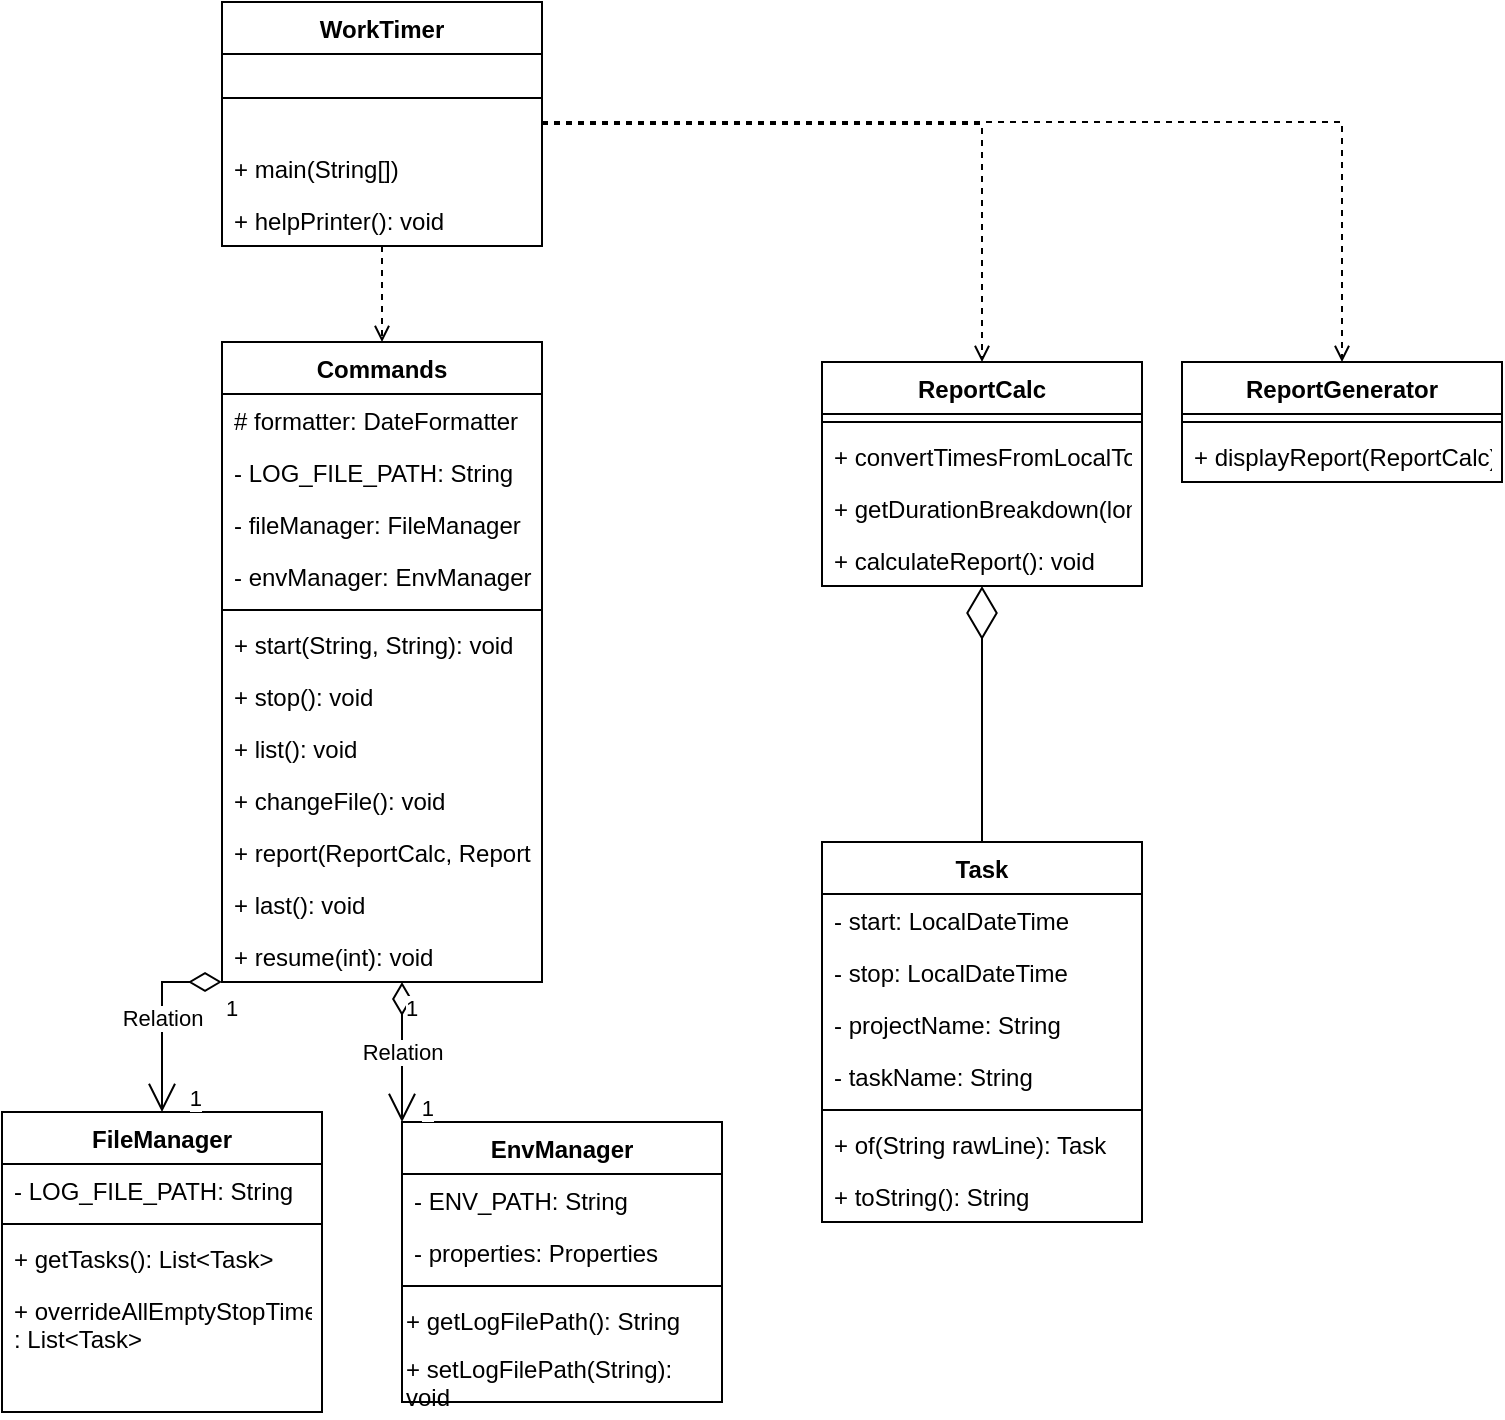 <mxfile version="20.6.0" type="device"><diagram id="C5RBs43oDa-KdzZeNtuy" name="Page-1"><mxGraphModel dx="1462" dy="863" grid="1" gridSize="10" guides="1" tooltips="1" connect="1" arrows="1" fold="1" page="1" pageScale="1" pageWidth="1169" pageHeight="827" math="0" shadow="0"><root><mxCell id="WIyWlLk6GJQsqaUBKTNV-0"/><mxCell id="WIyWlLk6GJQsqaUBKTNV-1" parent="WIyWlLk6GJQsqaUBKTNV-0"/><mxCell id="b3RxLAi6O52PKR-RBOKU-6" value="FileManager" style="swimlane;fontStyle=1;align=center;verticalAlign=top;childLayout=stackLayout;horizontal=1;startSize=26;horizontalStack=0;resizeParent=1;resizeParentMax=0;resizeLast=0;collapsible=1;marginBottom=0;" parent="WIyWlLk6GJQsqaUBKTNV-1" vertex="1"><mxGeometry x="230" y="645" width="160" height="150" as="geometry"/></mxCell><mxCell id="-KSUuhxiZ_x1UYOd-zYz-12" value="- LOG_FILE_PATH: String" style="text;strokeColor=none;fillColor=none;align=left;verticalAlign=top;spacingLeft=4;spacingRight=4;overflow=hidden;rotatable=0;points=[[0,0.5],[1,0.5]];portConstraint=eastwest;" vertex="1" parent="b3RxLAi6O52PKR-RBOKU-6"><mxGeometry y="26" width="160" height="26" as="geometry"/></mxCell><mxCell id="b3RxLAi6O52PKR-RBOKU-8" value="" style="line;strokeWidth=1;fillColor=none;align=left;verticalAlign=middle;spacingTop=-1;spacingLeft=3;spacingRight=3;rotatable=0;labelPosition=right;points=[];portConstraint=eastwest;strokeColor=inherit;" parent="b3RxLAi6O52PKR-RBOKU-6" vertex="1"><mxGeometry y="52" width="160" height="8" as="geometry"/></mxCell><mxCell id="b3RxLAi6O52PKR-RBOKU-9" value="+ getTasks(): List&lt;Task&gt;" style="text;strokeColor=none;fillColor=none;align=left;verticalAlign=top;spacingLeft=4;spacingRight=4;overflow=hidden;rotatable=0;points=[[0,0.5],[1,0.5]];portConstraint=eastwest;" parent="b3RxLAi6O52PKR-RBOKU-6" vertex="1"><mxGeometry y="60" width="160" height="26" as="geometry"/></mxCell><mxCell id="-KSUuhxiZ_x1UYOd-zYz-13" value="+ overrideAllEmptyStopTimeCells(String)&#xA;: List&lt;Task&gt;" style="text;strokeColor=none;fillColor=none;align=left;verticalAlign=top;spacingLeft=4;spacingRight=4;overflow=hidden;rotatable=0;points=[[0,0.5],[1,0.5]];portConstraint=eastwest;" vertex="1" parent="b3RxLAi6O52PKR-RBOKU-6"><mxGeometry y="86" width="160" height="64" as="geometry"/></mxCell><mxCell id="b3RxLAi6O52PKR-RBOKU-10" value="WorkTimer" style="swimlane;fontStyle=1;align=center;verticalAlign=top;childLayout=stackLayout;horizontal=1;startSize=26;horizontalStack=0;resizeParent=1;resizeParentMax=0;resizeLast=0;collapsible=1;marginBottom=0;" parent="WIyWlLk6GJQsqaUBKTNV-1" vertex="1"><mxGeometry x="340" y="90" width="160" height="122" as="geometry"/></mxCell><mxCell id="b3RxLAi6O52PKR-RBOKU-11" value="" style="line;strokeWidth=1;fillColor=none;align=left;verticalAlign=middle;spacingTop=-1;spacingLeft=3;spacingRight=3;rotatable=0;labelPosition=right;points=[];portConstraint=eastwest;strokeColor=inherit;" parent="b3RxLAi6O52PKR-RBOKU-10" vertex="1"><mxGeometry y="26" width="160" height="44" as="geometry"/></mxCell><mxCell id="-KSUuhxiZ_x1UYOd-zYz-1" value="+ main(String[])" style="text;strokeColor=none;fillColor=none;align=left;verticalAlign=top;spacingLeft=4;spacingRight=4;overflow=hidden;rotatable=0;points=[[0,0.5],[1,0.5]];portConstraint=eastwest;" vertex="1" parent="b3RxLAi6O52PKR-RBOKU-10"><mxGeometry y="70" width="160" height="26" as="geometry"/></mxCell><mxCell id="-KSUuhxiZ_x1UYOd-zYz-2" value="+ helpPrinter(): void" style="text;strokeColor=none;fillColor=none;align=left;verticalAlign=top;spacingLeft=4;spacingRight=4;overflow=hidden;rotatable=0;points=[[0,0.5],[1,0.5]];portConstraint=eastwest;" vertex="1" parent="b3RxLAi6O52PKR-RBOKU-10"><mxGeometry y="96" width="160" height="26" as="geometry"/></mxCell><mxCell id="b3RxLAi6O52PKR-RBOKU-14" value="Task" style="swimlane;fontStyle=1;align=center;verticalAlign=top;childLayout=stackLayout;horizontal=1;startSize=26;horizontalStack=0;resizeParent=1;resizeParentMax=0;resizeLast=0;collapsible=1;marginBottom=0;" parent="WIyWlLk6GJQsqaUBKTNV-1" vertex="1"><mxGeometry x="640" y="510" width="160" height="190" as="geometry"/></mxCell><mxCell id="b3RxLAi6O52PKR-RBOKU-15" value="- start: LocalDateTime&#xA;" style="text;strokeColor=none;fillColor=none;align=left;verticalAlign=top;spacingLeft=4;spacingRight=4;overflow=hidden;rotatable=0;points=[[0,0.5],[1,0.5]];portConstraint=eastwest;" parent="b3RxLAi6O52PKR-RBOKU-14" vertex="1"><mxGeometry y="26" width="160" height="26" as="geometry"/></mxCell><mxCell id="b3RxLAi6O52PKR-RBOKU-31" value="- stop: LocalDateTime&#xA;" style="text;strokeColor=none;fillColor=none;align=left;verticalAlign=top;spacingLeft=4;spacingRight=4;overflow=hidden;rotatable=0;points=[[0,0.5],[1,0.5]];portConstraint=eastwest;" parent="b3RxLAi6O52PKR-RBOKU-14" vertex="1"><mxGeometry y="52" width="160" height="26" as="geometry"/></mxCell><mxCell id="b3RxLAi6O52PKR-RBOKU-32" value="- projectName: String&#xA;" style="text;strokeColor=none;fillColor=none;align=left;verticalAlign=top;spacingLeft=4;spacingRight=4;overflow=hidden;rotatable=0;points=[[0,0.5],[1,0.5]];portConstraint=eastwest;" parent="b3RxLAi6O52PKR-RBOKU-14" vertex="1"><mxGeometry y="78" width="160" height="26" as="geometry"/></mxCell><mxCell id="b3RxLAi6O52PKR-RBOKU-30" value="- taskName: String&#xA;" style="text;strokeColor=none;fillColor=none;align=left;verticalAlign=top;spacingLeft=4;spacingRight=4;overflow=hidden;rotatable=0;points=[[0,0.5],[1,0.5]];portConstraint=eastwest;" parent="b3RxLAi6O52PKR-RBOKU-14" vertex="1"><mxGeometry y="104" width="160" height="26" as="geometry"/></mxCell><mxCell id="b3RxLAi6O52PKR-RBOKU-16" value="" style="line;strokeWidth=1;fillColor=none;align=left;verticalAlign=middle;spacingTop=-1;spacingLeft=3;spacingRight=3;rotatable=0;labelPosition=right;points=[];portConstraint=eastwest;strokeColor=inherit;" parent="b3RxLAi6O52PKR-RBOKU-14" vertex="1"><mxGeometry y="130" width="160" height="8" as="geometry"/></mxCell><mxCell id="b3RxLAi6O52PKR-RBOKU-17" value="+ of(String rawLine): Task" style="text;strokeColor=none;fillColor=none;align=left;verticalAlign=top;spacingLeft=4;spacingRight=4;overflow=hidden;rotatable=0;points=[[0,0.5],[1,0.5]];portConstraint=eastwest;" parent="b3RxLAi6O52PKR-RBOKU-14" vertex="1"><mxGeometry y="138" width="160" height="26" as="geometry"/></mxCell><mxCell id="-KSUuhxiZ_x1UYOd-zYz-0" value="+ toString(): String" style="text;strokeColor=none;fillColor=none;align=left;verticalAlign=top;spacingLeft=4;spacingRight=4;overflow=hidden;rotatable=0;points=[[0,0.5],[1,0.5]];portConstraint=eastwest;" vertex="1" parent="b3RxLAi6O52PKR-RBOKU-14"><mxGeometry y="164" width="160" height="26" as="geometry"/></mxCell><mxCell id="b3RxLAi6O52PKR-RBOKU-18" value="ReportCalc" style="swimlane;fontStyle=1;align=center;verticalAlign=top;childLayout=stackLayout;horizontal=1;startSize=26;horizontalStack=0;resizeParent=1;resizeParentMax=0;resizeLast=0;collapsible=1;marginBottom=0;" parent="WIyWlLk6GJQsqaUBKTNV-1" vertex="1"><mxGeometry x="640" y="270" width="160" height="112" as="geometry"/></mxCell><mxCell id="b3RxLAi6O52PKR-RBOKU-20" value="" style="line;strokeWidth=1;fillColor=none;align=left;verticalAlign=middle;spacingTop=-1;spacingLeft=3;spacingRight=3;rotatable=0;labelPosition=right;points=[];portConstraint=eastwest;strokeColor=inherit;" parent="b3RxLAi6O52PKR-RBOKU-18" vertex="1"><mxGeometry y="26" width="160" height="8" as="geometry"/></mxCell><mxCell id="b3RxLAi6O52PKR-RBOKU-21" value="+ convertTimesFromLocalToMillisec(LocalDateTime): Long" style="text;strokeColor=none;fillColor=none;align=left;verticalAlign=top;spacingLeft=4;spacingRight=4;overflow=hidden;rotatable=0;points=[[0,0.5],[1,0.5]];portConstraint=eastwest;" parent="b3RxLAi6O52PKR-RBOKU-18" vertex="1"><mxGeometry y="34" width="160" height="26" as="geometry"/></mxCell><mxCell id="-KSUuhxiZ_x1UYOd-zYz-14" value="+ getDurationBreakdown(long): String" style="text;strokeColor=none;fillColor=none;align=left;verticalAlign=top;spacingLeft=4;spacingRight=4;overflow=hidden;rotatable=0;points=[[0,0.5],[1,0.5]];portConstraint=eastwest;" vertex="1" parent="b3RxLAi6O52PKR-RBOKU-18"><mxGeometry y="60" width="160" height="26" as="geometry"/></mxCell><mxCell id="b3RxLAi6O52PKR-RBOKU-23" value="+ calculateReport(): void" style="text;strokeColor=none;fillColor=none;align=left;verticalAlign=top;spacingLeft=4;spacingRight=4;overflow=hidden;rotatable=0;points=[[0,0.5],[1,0.5]];portConstraint=eastwest;" parent="b3RxLAi6O52PKR-RBOKU-18" vertex="1"><mxGeometry y="86" width="160" height="26" as="geometry"/></mxCell><mxCell id="b3RxLAi6O52PKR-RBOKU-24" value="EnvManager" style="swimlane;fontStyle=1;align=center;verticalAlign=top;childLayout=stackLayout;horizontal=1;startSize=26;horizontalStack=0;resizeParent=1;resizeParentMax=0;resizeLast=0;collapsible=1;marginBottom=0;" parent="WIyWlLk6GJQsqaUBKTNV-1" vertex="1"><mxGeometry x="430" y="650" width="160" height="140" as="geometry"/></mxCell><mxCell id="-KSUuhxiZ_x1UYOd-zYz-3" value="- ENV_PATH: String" style="text;strokeColor=none;fillColor=none;align=left;verticalAlign=top;spacingLeft=4;spacingRight=4;overflow=hidden;rotatable=0;points=[[0,0.5],[1,0.5]];portConstraint=eastwest;" vertex="1" parent="b3RxLAi6O52PKR-RBOKU-24"><mxGeometry y="26" width="160" height="26" as="geometry"/></mxCell><mxCell id="-KSUuhxiZ_x1UYOd-zYz-4" value="- properties: Properties" style="text;strokeColor=none;fillColor=none;align=left;verticalAlign=top;spacingLeft=4;spacingRight=4;overflow=hidden;rotatable=0;points=[[0,0.5],[1,0.5]];portConstraint=eastwest;" vertex="1" parent="b3RxLAi6O52PKR-RBOKU-24"><mxGeometry y="52" width="160" height="26" as="geometry"/></mxCell><mxCell id="b3RxLAi6O52PKR-RBOKU-26" value="" style="line;strokeWidth=1;fillColor=none;align=left;verticalAlign=middle;spacingTop=-1;spacingLeft=3;spacingRight=3;rotatable=0;labelPosition=right;points=[];portConstraint=eastwest;strokeColor=inherit;" parent="b3RxLAi6O52PKR-RBOKU-24" vertex="1"><mxGeometry y="78" width="160" height="8" as="geometry"/></mxCell><mxCell id="-KSUuhxiZ_x1UYOd-zYz-5" value="+ getLogFilePath(): String" style="text;whiteSpace=wrap;html=1;" vertex="1" parent="b3RxLAi6O52PKR-RBOKU-24"><mxGeometry y="86" width="160" height="24" as="geometry"/></mxCell><mxCell id="-KSUuhxiZ_x1UYOd-zYz-6" value="+ setLogFilePath(String): void" style="text;whiteSpace=wrap;html=1;" vertex="1" parent="b3RxLAi6O52PKR-RBOKU-24"><mxGeometry y="110" width="160" height="30" as="geometry"/></mxCell><mxCell id="b3RxLAi6O52PKR-RBOKU-28" value="" style="endArrow=diamondThin;endFill=0;endSize=24;html=1;rounded=0;entryX=0.5;entryY=1;entryDx=0;entryDy=0;exitX=0.5;exitY=0;exitDx=0;exitDy=0;" parent="WIyWlLk6GJQsqaUBKTNV-1" source="b3RxLAi6O52PKR-RBOKU-14" target="b3RxLAi6O52PKR-RBOKU-18" edge="1"><mxGeometry width="160" relative="1" as="geometry"><mxPoint x="1020" y="730" as="sourcePoint"/><mxPoint x="1180" y="730" as="targetPoint"/></mxGeometry></mxCell><mxCell id="b3RxLAi6O52PKR-RBOKU-37" value="Commands" style="swimlane;fontStyle=1;align=center;verticalAlign=top;childLayout=stackLayout;horizontal=1;startSize=26;horizontalStack=0;resizeParent=1;resizeParentMax=0;resizeLast=0;collapsible=1;marginBottom=0;" parent="WIyWlLk6GJQsqaUBKTNV-1" vertex="1"><mxGeometry x="340" y="260" width="160" height="320" as="geometry"/></mxCell><mxCell id="-KSUuhxiZ_x1UYOd-zYz-8" value="# formatter: DateFormatter" style="text;strokeColor=none;fillColor=none;align=left;verticalAlign=top;spacingLeft=4;spacingRight=4;overflow=hidden;rotatable=0;points=[[0,0.5],[1,0.5]];portConstraint=eastwest;" vertex="1" parent="b3RxLAi6O52PKR-RBOKU-37"><mxGeometry y="26" width="160" height="26" as="geometry"/></mxCell><mxCell id="-KSUuhxiZ_x1UYOd-zYz-9" value="- LOG_FILE_PATH: String" style="text;strokeColor=none;fillColor=none;align=left;verticalAlign=top;spacingLeft=4;spacingRight=4;overflow=hidden;rotatable=0;points=[[0,0.5],[1,0.5]];portConstraint=eastwest;" vertex="1" parent="b3RxLAi6O52PKR-RBOKU-37"><mxGeometry y="52" width="160" height="26" as="geometry"/></mxCell><mxCell id="-KSUuhxiZ_x1UYOd-zYz-10" value="- fileManager: FileManager" style="text;strokeColor=none;fillColor=none;align=left;verticalAlign=top;spacingLeft=4;spacingRight=4;overflow=hidden;rotatable=0;points=[[0,0.5],[1,0.5]];portConstraint=eastwest;" vertex="1" parent="b3RxLAi6O52PKR-RBOKU-37"><mxGeometry y="78" width="160" height="26" as="geometry"/></mxCell><mxCell id="-KSUuhxiZ_x1UYOd-zYz-11" value="- envManager: EnvManager" style="text;strokeColor=none;fillColor=none;align=left;verticalAlign=top;spacingLeft=4;spacingRight=4;overflow=hidden;rotatable=0;points=[[0,0.5],[1,0.5]];portConstraint=eastwest;" vertex="1" parent="b3RxLAi6O52PKR-RBOKU-37"><mxGeometry y="104" width="160" height="26" as="geometry"/></mxCell><mxCell id="b3RxLAi6O52PKR-RBOKU-39" value="" style="line;strokeWidth=1;fillColor=none;align=left;verticalAlign=middle;spacingTop=-1;spacingLeft=3;spacingRight=3;rotatable=0;labelPosition=right;points=[];portConstraint=eastwest;strokeColor=inherit;" parent="b3RxLAi6O52PKR-RBOKU-37" vertex="1"><mxGeometry y="130" width="160" height="8" as="geometry"/></mxCell><mxCell id="b3RxLAi6O52PKR-RBOKU-40" value="+ start(String, String): void&#xA;" style="text;strokeColor=none;fillColor=none;align=left;verticalAlign=top;spacingLeft=4;spacingRight=4;overflow=hidden;rotatable=0;points=[[0,0.5],[1,0.5]];portConstraint=eastwest;" parent="b3RxLAi6O52PKR-RBOKU-37" vertex="1"><mxGeometry y="138" width="160" height="26" as="geometry"/></mxCell><mxCell id="b3RxLAi6O52PKR-RBOKU-41" value="+ stop(): void&#xA;" style="text;strokeColor=none;fillColor=none;align=left;verticalAlign=top;spacingLeft=4;spacingRight=4;overflow=hidden;rotatable=0;points=[[0,0.5],[1,0.5]];portConstraint=eastwest;" parent="b3RxLAi6O52PKR-RBOKU-37" vertex="1"><mxGeometry y="164" width="160" height="26" as="geometry"/></mxCell><mxCell id="-KSUuhxiZ_x1UYOd-zYz-7" value="+ list(): void&#xA;" style="text;strokeColor=none;fillColor=none;align=left;verticalAlign=top;spacingLeft=4;spacingRight=4;overflow=hidden;rotatable=0;points=[[0,0.5],[1,0.5]];portConstraint=eastwest;" vertex="1" parent="b3RxLAi6O52PKR-RBOKU-37"><mxGeometry y="190" width="160" height="26" as="geometry"/></mxCell><mxCell id="b3RxLAi6O52PKR-RBOKU-44" value="+ changeFile(): void&#xA;" style="text;strokeColor=none;fillColor=none;align=left;verticalAlign=top;spacingLeft=4;spacingRight=4;overflow=hidden;rotatable=0;points=[[0,0.5],[1,0.5]];portConstraint=eastwest;" parent="b3RxLAi6O52PKR-RBOKU-37" vertex="1"><mxGeometry y="216" width="160" height="26" as="geometry"/></mxCell><mxCell id="-KSUuhxiZ_x1UYOd-zYz-32" value="+ report(ReportCalc, ReportGenerator): void&#xA;" style="text;strokeColor=none;fillColor=none;align=left;verticalAlign=top;spacingLeft=4;spacingRight=4;overflow=hidden;rotatable=0;points=[[0,0.5],[1,0.5]];portConstraint=eastwest;" vertex="1" parent="b3RxLAi6O52PKR-RBOKU-37"><mxGeometry y="242" width="160" height="26" as="geometry"/></mxCell><mxCell id="-KSUuhxiZ_x1UYOd-zYz-34" value="+ last(): void&#xA;" style="text;strokeColor=none;fillColor=none;align=left;verticalAlign=top;spacingLeft=4;spacingRight=4;overflow=hidden;rotatable=0;points=[[0,0.5],[1,0.5]];portConstraint=eastwest;" vertex="1" parent="b3RxLAi6O52PKR-RBOKU-37"><mxGeometry y="268" width="160" height="26" as="geometry"/></mxCell><mxCell id="-KSUuhxiZ_x1UYOd-zYz-33" value="+ resume(int): void&#xA;" style="text;strokeColor=none;fillColor=none;align=left;verticalAlign=top;spacingLeft=4;spacingRight=4;overflow=hidden;rotatable=0;points=[[0,0.5],[1,0.5]];portConstraint=eastwest;" vertex="1" parent="b3RxLAi6O52PKR-RBOKU-37"><mxGeometry y="294" width="160" height="26" as="geometry"/></mxCell><object label="" create="" id="-KSUuhxiZ_x1UYOd-zYz-18"><mxCell style="html=1;verticalAlign=bottom;labelBackgroundColor=none;endArrow=open;endFill=0;dashed=1;rounded=0;" edge="1" parent="WIyWlLk6GJQsqaUBKTNV-1" source="b3RxLAi6O52PKR-RBOKU-10" target="b3RxLAi6O52PKR-RBOKU-37"><mxGeometry width="160" relative="1" as="geometry"><mxPoint x="420" y="480" as="sourcePoint"/><mxPoint x="580" y="480" as="targetPoint"/></mxGeometry></mxCell></object><mxCell id="-KSUuhxiZ_x1UYOd-zYz-19" value="" style="html=1;verticalAlign=bottom;labelBackgroundColor=none;endArrow=open;endFill=0;dashed=1;rounded=0;edgeStyle=orthogonalEdgeStyle;entryX=0.5;entryY=0;entryDx=0;entryDy=0;" edge="1" parent="WIyWlLk6GJQsqaUBKTNV-1" source="b3RxLAi6O52PKR-RBOKU-10" target="b3RxLAi6O52PKR-RBOKU-18"><mxGeometry width="160" relative="1" as="geometry"><mxPoint x="420" y="480" as="sourcePoint"/><mxPoint x="780" y="220" as="targetPoint"/><Array as="points"><mxPoint x="720" y="151"/></Array></mxGeometry></mxCell><mxCell id="-KSUuhxiZ_x1UYOd-zYz-20" value="Relation" style="endArrow=open;html=1;endSize=12;startArrow=diamondThin;startSize=14;startFill=0;edgeStyle=orthogonalEdgeStyle;rounded=0;entryX=0.5;entryY=0;entryDx=0;entryDy=0;" edge="1" parent="WIyWlLk6GJQsqaUBKTNV-1" source="b3RxLAi6O52PKR-RBOKU-37" target="b3RxLAi6O52PKR-RBOKU-6"><mxGeometry relative="1" as="geometry"><mxPoint x="420" y="480" as="sourcePoint"/><mxPoint x="580" y="480" as="targetPoint"/><Array as="points"><mxPoint x="390" y="580"/><mxPoint x="310" y="580"/></Array></mxGeometry></mxCell><mxCell id="-KSUuhxiZ_x1UYOd-zYz-21" value="1" style="edgeLabel;resizable=0;html=1;align=left;verticalAlign=top;" connectable="0" vertex="1" parent="-KSUuhxiZ_x1UYOd-zYz-20"><mxGeometry x="-1" relative="1" as="geometry"/></mxCell><mxCell id="-KSUuhxiZ_x1UYOd-zYz-22" value="1" style="edgeLabel;resizable=0;html=1;align=right;verticalAlign=top;" connectable="0" vertex="1" parent="-KSUuhxiZ_x1UYOd-zYz-20"><mxGeometry x="1" relative="1" as="geometry"><mxPoint x="20" y="-20" as="offset"/></mxGeometry></mxCell><mxCell id="-KSUuhxiZ_x1UYOd-zYz-23" value="Relation" style="endArrow=open;html=1;endSize=12;startArrow=diamondThin;startSize=14;startFill=0;edgeStyle=orthogonalEdgeStyle;rounded=0;" edge="1" parent="WIyWlLk6GJQsqaUBKTNV-1" source="b3RxLAi6O52PKR-RBOKU-37" target="b3RxLAi6O52PKR-RBOKU-24"><mxGeometry relative="1" as="geometry"><mxPoint x="540" y="512" as="sourcePoint"/><mxPoint x="410" y="570" as="targetPoint"/><Array as="points"><mxPoint x="480" y="580"/><mxPoint x="480" y="580"/></Array></mxGeometry></mxCell><mxCell id="-KSUuhxiZ_x1UYOd-zYz-24" value="1" style="edgeLabel;resizable=0;html=1;align=left;verticalAlign=top;" connectable="0" vertex="1" parent="-KSUuhxiZ_x1UYOd-zYz-23"><mxGeometry x="-1" relative="1" as="geometry"/></mxCell><mxCell id="-KSUuhxiZ_x1UYOd-zYz-25" value="1" style="edgeLabel;resizable=0;html=1;align=right;verticalAlign=top;" connectable="0" vertex="1" parent="-KSUuhxiZ_x1UYOd-zYz-23"><mxGeometry x="1" relative="1" as="geometry"><mxPoint x="16" y="-20" as="offset"/></mxGeometry></mxCell><mxCell id="-KSUuhxiZ_x1UYOd-zYz-26" value="ReportGenerator" style="swimlane;fontStyle=1;align=center;verticalAlign=top;childLayout=stackLayout;horizontal=1;startSize=26;horizontalStack=0;resizeParent=1;resizeParentMax=0;resizeLast=0;collapsible=1;marginBottom=0;" vertex="1" parent="WIyWlLk6GJQsqaUBKTNV-1"><mxGeometry x="820" y="270" width="160" height="60" as="geometry"/></mxCell><mxCell id="-KSUuhxiZ_x1UYOd-zYz-27" value="" style="line;strokeWidth=1;fillColor=none;align=left;verticalAlign=middle;spacingTop=-1;spacingLeft=3;spacingRight=3;rotatable=0;labelPosition=right;points=[];portConstraint=eastwest;strokeColor=inherit;" vertex="1" parent="-KSUuhxiZ_x1UYOd-zYz-26"><mxGeometry y="26" width="160" height="8" as="geometry"/></mxCell><mxCell id="-KSUuhxiZ_x1UYOd-zYz-28" value="+ displayReport(ReportCalc): void" style="text;strokeColor=none;fillColor=none;align=left;verticalAlign=top;spacingLeft=4;spacingRight=4;overflow=hidden;rotatable=0;points=[[0,0.5],[1,0.5]];portConstraint=eastwest;" vertex="1" parent="-KSUuhxiZ_x1UYOd-zYz-26"><mxGeometry y="34" width="160" height="26" as="geometry"/></mxCell><mxCell id="-KSUuhxiZ_x1UYOd-zYz-31" value="" style="html=1;verticalAlign=bottom;labelBackgroundColor=none;endArrow=open;endFill=0;dashed=1;rounded=0;edgeStyle=orthogonalEdgeStyle;" edge="1" parent="WIyWlLk6GJQsqaUBKTNV-1" source="b3RxLAi6O52PKR-RBOKU-10" target="-KSUuhxiZ_x1UYOd-zYz-26"><mxGeometry width="160" relative="1" as="geometry"><mxPoint x="510" y="161" as="sourcePoint"/><mxPoint x="730" y="280" as="targetPoint"/><Array as="points"><mxPoint x="900" y="150"/></Array></mxGeometry></mxCell></root></mxGraphModel></diagram></mxfile>